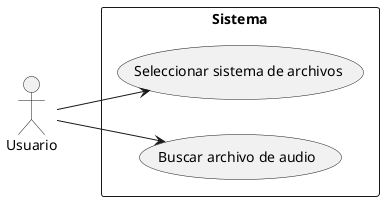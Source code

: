 @startuml
left to right direction
actor "Usuario" as u
rectangle Sistema {
  usecase "Seleccionar sistema de archivos" as UC1
  usecase "Buscar archivo de audio" as UC2
}
u --> UC1
u --> UC2
@enduml